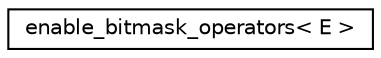 digraph "Graphical Class Hierarchy"
{
 // LATEX_PDF_SIZE
  edge [fontname="Helvetica",fontsize="10",labelfontname="Helvetica",labelfontsize="10"];
  node [fontname="Helvetica",fontsize="10",shape=record];
  rankdir="LR";
  Node0 [label="enable_bitmask_operators\< E \>",height=0.2,width=0.4,color="black", fillcolor="white", style="filled",URL="$structenable__bitmask__operators.html",tooltip=" "];
}
